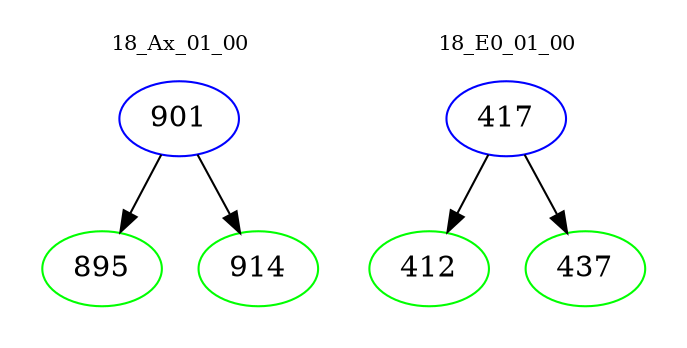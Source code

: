digraph{
subgraph cluster_0 {
color = white
label = "18_Ax_01_00";
fontsize=10;
T0_901 [label="901", color="blue"]
T0_901 -> T0_895 [color="black"]
T0_895 [label="895", color="green"]
T0_901 -> T0_914 [color="black"]
T0_914 [label="914", color="green"]
}
subgraph cluster_1 {
color = white
label = "18_E0_01_00";
fontsize=10;
T1_417 [label="417", color="blue"]
T1_417 -> T1_412 [color="black"]
T1_412 [label="412", color="green"]
T1_417 -> T1_437 [color="black"]
T1_437 [label="437", color="green"]
}
}
